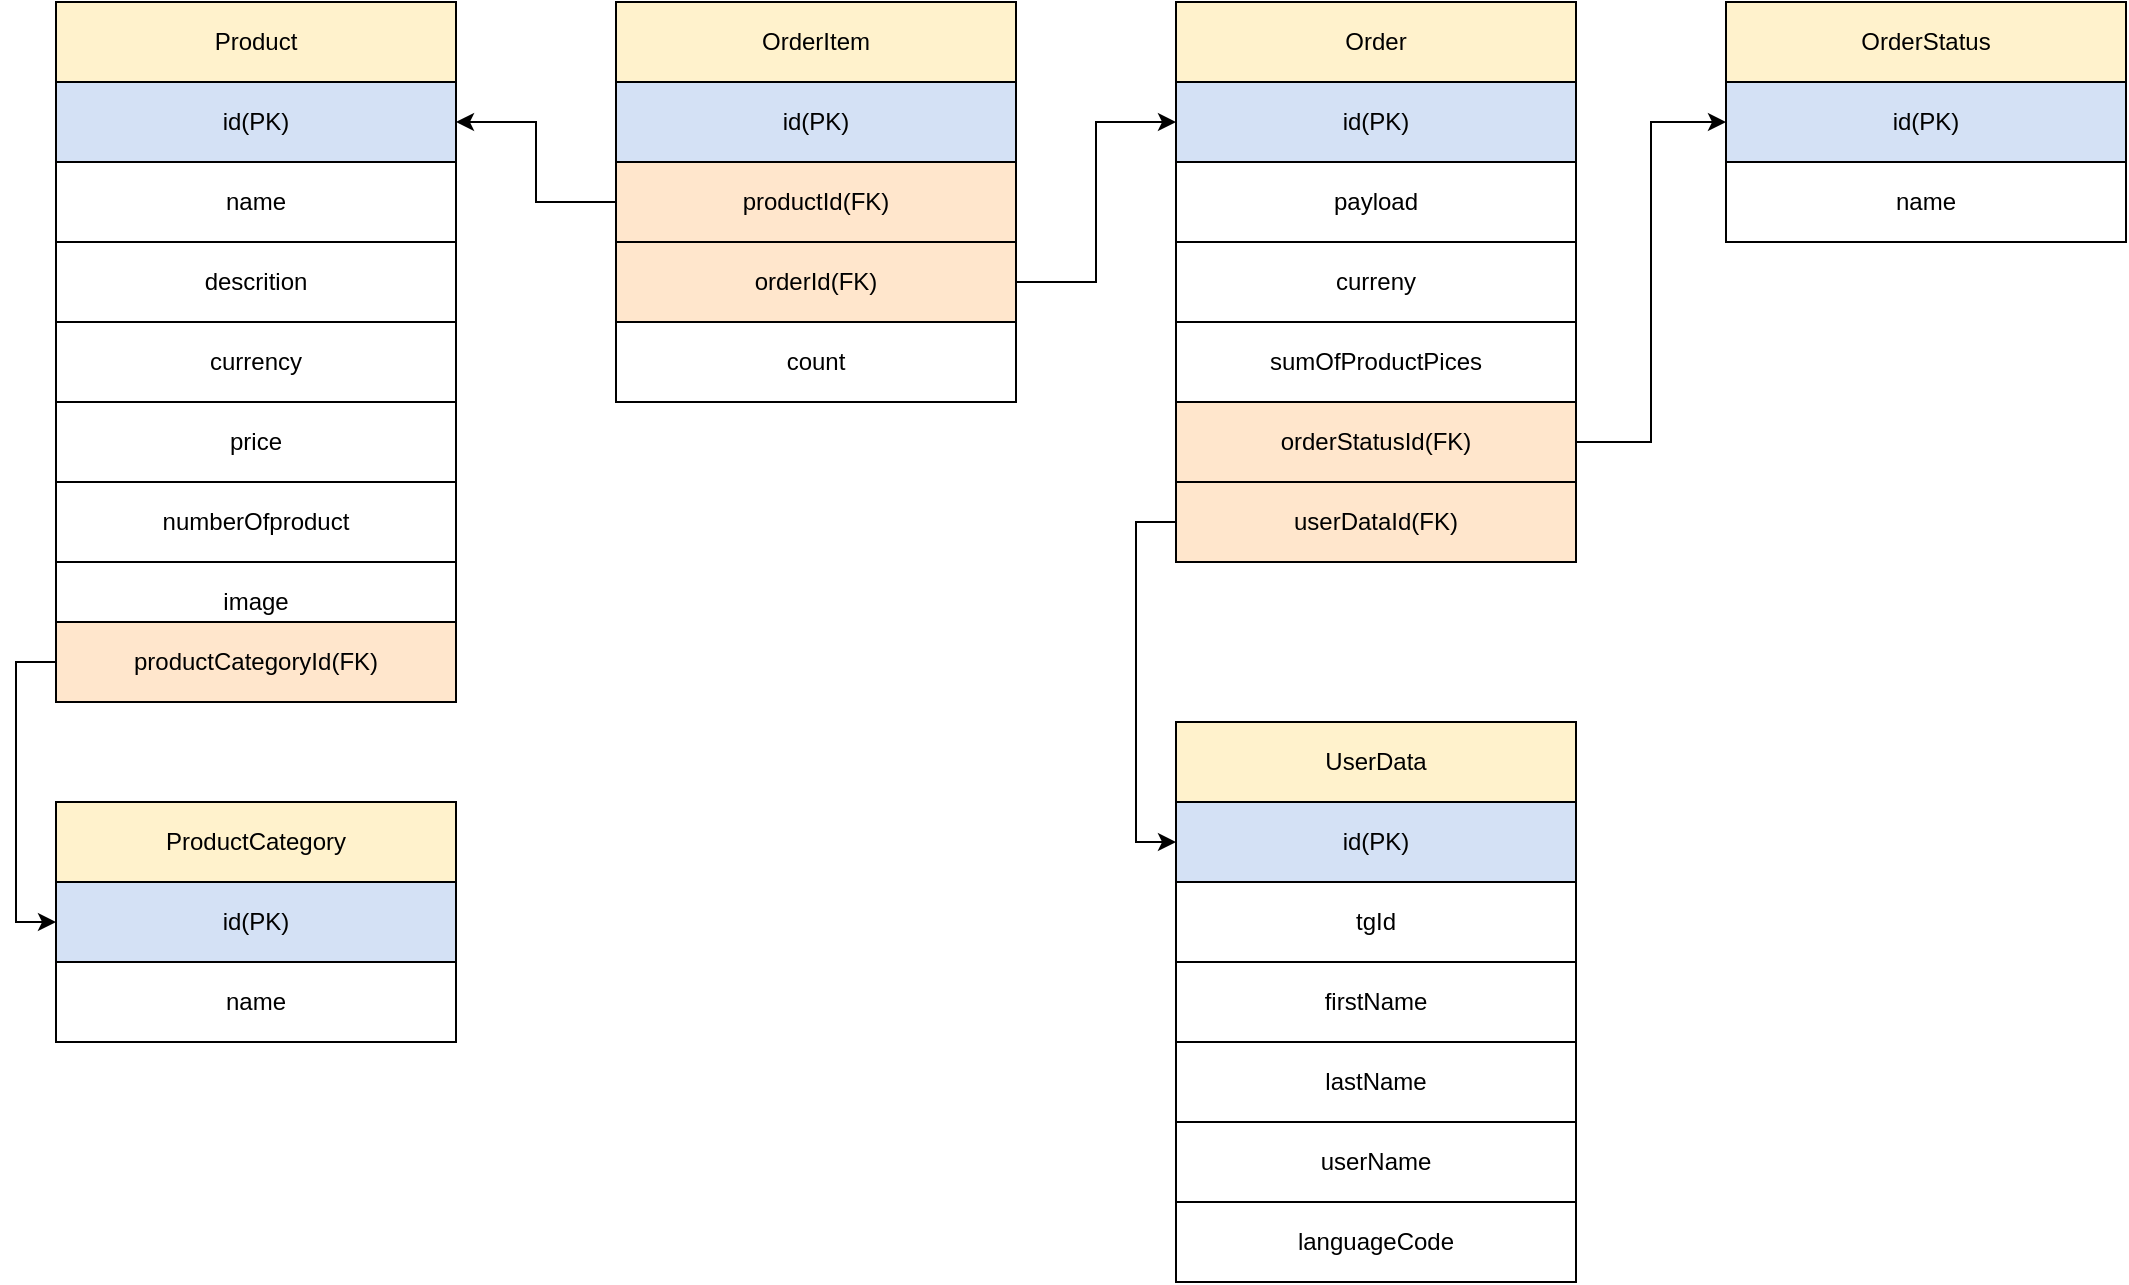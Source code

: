 <mxfile version="20.8.19" type="github">
  <diagram name="Page-1" id="R73OFLMjKzPA4KeDXCTo">
    <mxGraphModel dx="1613" dy="716" grid="1" gridSize="10" guides="1" tooltips="1" connect="1" arrows="1" fold="1" page="1" pageScale="1" pageWidth="850" pageHeight="1100" math="0" shadow="0">
      <root>
        <mxCell id="0" />
        <mxCell id="1" parent="0" />
        <mxCell id="cCmAPW35dpHP0z1-FLnx-1" value="Product" style="rounded=0;whiteSpace=wrap;html=1;fillColor=#FFF2CC;" vertex="1" parent="1">
          <mxGeometry x="240" y="160" width="200" height="40" as="geometry" />
        </mxCell>
        <mxCell id="cCmAPW35dpHP0z1-FLnx-2" value="id(PK)" style="rounded=0;whiteSpace=wrap;html=1;fillColor=#D4E1F5;" vertex="1" parent="1">
          <mxGeometry x="240" y="200" width="200" height="40" as="geometry" />
        </mxCell>
        <mxCell id="cCmAPW35dpHP0z1-FLnx-3" value="name" style="rounded=0;whiteSpace=wrap;html=1;" vertex="1" parent="1">
          <mxGeometry x="240" y="240" width="200" height="40" as="geometry" />
        </mxCell>
        <mxCell id="cCmAPW35dpHP0z1-FLnx-5" value="descrition" style="rounded=0;whiteSpace=wrap;html=1;" vertex="1" parent="1">
          <mxGeometry x="240" y="280" width="200" height="40" as="geometry" />
        </mxCell>
        <mxCell id="cCmAPW35dpHP0z1-FLnx-6" value="currency" style="rounded=0;whiteSpace=wrap;html=1;" vertex="1" parent="1">
          <mxGeometry x="240" y="320" width="200" height="40" as="geometry" />
        </mxCell>
        <mxCell id="cCmAPW35dpHP0z1-FLnx-8" value="price" style="rounded=0;whiteSpace=wrap;html=1;" vertex="1" parent="1">
          <mxGeometry x="240" y="360" width="200" height="40" as="geometry" />
        </mxCell>
        <mxCell id="cCmAPW35dpHP0z1-FLnx-9" value="image" style="rounded=0;whiteSpace=wrap;html=1;" vertex="1" parent="1">
          <mxGeometry x="240" y="440" width="200" height="40" as="geometry" />
        </mxCell>
        <mxCell id="cCmAPW35dpHP0z1-FLnx-10" value="OrderItem" style="rounded=0;whiteSpace=wrap;html=1;fillColor=#FFF2CC;" vertex="1" parent="1">
          <mxGeometry x="520" y="160" width="200" height="40" as="geometry" />
        </mxCell>
        <mxCell id="cCmAPW35dpHP0z1-FLnx-11" value="id(PK)" style="rounded=0;whiteSpace=wrap;html=1;fillColor=#D4E1F5;" vertex="1" parent="1">
          <mxGeometry x="520" y="200" width="200" height="40" as="geometry" />
        </mxCell>
        <mxCell id="cCmAPW35dpHP0z1-FLnx-41" style="edgeStyle=orthogonalEdgeStyle;rounded=0;orthogonalLoop=1;jettySize=auto;html=1;exitX=0;exitY=0.5;exitDx=0;exitDy=0;entryX=1;entryY=0.5;entryDx=0;entryDy=0;" edge="1" parent="1" source="cCmAPW35dpHP0z1-FLnx-12" target="cCmAPW35dpHP0z1-FLnx-2">
          <mxGeometry relative="1" as="geometry" />
        </mxCell>
        <mxCell id="cCmAPW35dpHP0z1-FLnx-12" value="productId(FK)" style="rounded=0;whiteSpace=wrap;html=1;fillColor=#FFE6CC;" vertex="1" parent="1">
          <mxGeometry x="520" y="240" width="200" height="40" as="geometry" />
        </mxCell>
        <mxCell id="cCmAPW35dpHP0z1-FLnx-42" style="edgeStyle=orthogonalEdgeStyle;rounded=0;orthogonalLoop=1;jettySize=auto;html=1;exitX=1;exitY=0.5;exitDx=0;exitDy=0;entryX=0;entryY=0.5;entryDx=0;entryDy=0;" edge="1" parent="1" source="cCmAPW35dpHP0z1-FLnx-13" target="cCmAPW35dpHP0z1-FLnx-18">
          <mxGeometry relative="1" as="geometry" />
        </mxCell>
        <mxCell id="cCmAPW35dpHP0z1-FLnx-13" value="orderId(FK)" style="rounded=0;whiteSpace=wrap;html=1;fillColor=#FFE6CC;" vertex="1" parent="1">
          <mxGeometry x="520" y="280" width="200" height="40" as="geometry" />
        </mxCell>
        <mxCell id="cCmAPW35dpHP0z1-FLnx-14" value="count" style="rounded=0;whiteSpace=wrap;html=1;" vertex="1" parent="1">
          <mxGeometry x="520" y="320" width="200" height="40" as="geometry" />
        </mxCell>
        <mxCell id="cCmAPW35dpHP0z1-FLnx-38" style="edgeStyle=orthogonalEdgeStyle;rounded=0;orthogonalLoop=1;jettySize=auto;html=1;exitX=0;exitY=0.5;exitDx=0;exitDy=0;entryX=0;entryY=0.5;entryDx=0;entryDy=0;" edge="1" parent="1" source="cCmAPW35dpHP0z1-FLnx-15" target="cCmAPW35dpHP0z1-FLnx-35">
          <mxGeometry relative="1" as="geometry" />
        </mxCell>
        <mxCell id="cCmAPW35dpHP0z1-FLnx-15" value="productCategoryId(FK)" style="rounded=0;whiteSpace=wrap;html=1;fillColor=#FFE6CC;" vertex="1" parent="1">
          <mxGeometry x="240" y="470" width="200" height="40" as="geometry" />
        </mxCell>
        <mxCell id="cCmAPW35dpHP0z1-FLnx-16" value="ProductCategory" style="rounded=0;whiteSpace=wrap;html=1;fillColor=#FFF2CC;" vertex="1" parent="1">
          <mxGeometry x="240" y="560" width="200" height="40" as="geometry" />
        </mxCell>
        <mxCell id="cCmAPW35dpHP0z1-FLnx-17" value="Order" style="rounded=0;whiteSpace=wrap;html=1;fillColor=#FFF2CC;" vertex="1" parent="1">
          <mxGeometry x="800" y="160" width="200" height="40" as="geometry" />
        </mxCell>
        <mxCell id="cCmAPW35dpHP0z1-FLnx-18" value="id(PK)" style="rounded=0;whiteSpace=wrap;html=1;fillColor=#D4E1F5;" vertex="1" parent="1">
          <mxGeometry x="800" y="200" width="200" height="40" as="geometry" />
        </mxCell>
        <mxCell id="cCmAPW35dpHP0z1-FLnx-19" value="payload" style="rounded=0;whiteSpace=wrap;html=1;" vertex="1" parent="1">
          <mxGeometry x="800" y="240" width="200" height="40" as="geometry" />
        </mxCell>
        <mxCell id="cCmAPW35dpHP0z1-FLnx-20" value="curreny" style="rounded=0;whiteSpace=wrap;html=1;" vertex="1" parent="1">
          <mxGeometry x="800" y="280" width="200" height="40" as="geometry" />
        </mxCell>
        <mxCell id="cCmAPW35dpHP0z1-FLnx-21" value="sumOfProductPices" style="rounded=0;whiteSpace=wrap;html=1;" vertex="1" parent="1">
          <mxGeometry x="800" y="320" width="200" height="40" as="geometry" />
        </mxCell>
        <mxCell id="cCmAPW35dpHP0z1-FLnx-43" style="edgeStyle=orthogonalEdgeStyle;rounded=0;orthogonalLoop=1;jettySize=auto;html=1;exitX=1;exitY=0.5;exitDx=0;exitDy=0;entryX=0;entryY=0.5;entryDx=0;entryDy=0;" edge="1" parent="1" source="cCmAPW35dpHP0z1-FLnx-22" target="cCmAPW35dpHP0z1-FLnx-32">
          <mxGeometry relative="1" as="geometry" />
        </mxCell>
        <mxCell id="cCmAPW35dpHP0z1-FLnx-22" value="orderStatusId(FK)" style="rounded=0;whiteSpace=wrap;html=1;fillColor=#FFE6CC;" vertex="1" parent="1">
          <mxGeometry x="800" y="360" width="200" height="40" as="geometry" />
        </mxCell>
        <mxCell id="cCmAPW35dpHP0z1-FLnx-40" style="edgeStyle=orthogonalEdgeStyle;rounded=0;orthogonalLoop=1;jettySize=auto;html=1;exitX=0;exitY=0.5;exitDx=0;exitDy=0;entryX=0;entryY=0.5;entryDx=0;entryDy=0;" edge="1" parent="1" source="cCmAPW35dpHP0z1-FLnx-23" target="cCmAPW35dpHP0z1-FLnx-25">
          <mxGeometry relative="1" as="geometry">
            <mxPoint x="750" y="488.0" as="targetPoint" />
          </mxGeometry>
        </mxCell>
        <mxCell id="cCmAPW35dpHP0z1-FLnx-23" value="userDataId(FK)" style="rounded=0;whiteSpace=wrap;html=1;fillColor=#FFE6CC;" vertex="1" parent="1">
          <mxGeometry x="800" y="400" width="200" height="40" as="geometry" />
        </mxCell>
        <mxCell id="cCmAPW35dpHP0z1-FLnx-24" value="UserData" style="rounded=0;whiteSpace=wrap;html=1;fillColor=#FFF2CC;" vertex="1" parent="1">
          <mxGeometry x="800" y="520" width="200" height="40" as="geometry" />
        </mxCell>
        <mxCell id="cCmAPW35dpHP0z1-FLnx-25" value="id(PK)" style="rounded=0;whiteSpace=wrap;html=1;fillColor=#D4E1F5;" vertex="1" parent="1">
          <mxGeometry x="800" y="560" width="200" height="40" as="geometry" />
        </mxCell>
        <mxCell id="cCmAPW35dpHP0z1-FLnx-26" value="tgId" style="rounded=0;whiteSpace=wrap;html=1;" vertex="1" parent="1">
          <mxGeometry x="800" y="600" width="200" height="40" as="geometry" />
        </mxCell>
        <mxCell id="cCmAPW35dpHP0z1-FLnx-27" value="firstName" style="rounded=0;whiteSpace=wrap;html=1;" vertex="1" parent="1">
          <mxGeometry x="800" y="640" width="200" height="40" as="geometry" />
        </mxCell>
        <mxCell id="cCmAPW35dpHP0z1-FLnx-28" value="lastName" style="rounded=0;whiteSpace=wrap;html=1;" vertex="1" parent="1">
          <mxGeometry x="800" y="680" width="200" height="40" as="geometry" />
        </mxCell>
        <mxCell id="cCmAPW35dpHP0z1-FLnx-29" value="userName" style="rounded=0;whiteSpace=wrap;html=1;" vertex="1" parent="1">
          <mxGeometry x="800" y="720" width="200" height="40" as="geometry" />
        </mxCell>
        <mxCell id="cCmAPW35dpHP0z1-FLnx-30" value="languageCode" style="rounded=0;whiteSpace=wrap;html=1;" vertex="1" parent="1">
          <mxGeometry x="800" y="760" width="200" height="40" as="geometry" />
        </mxCell>
        <mxCell id="cCmAPW35dpHP0z1-FLnx-31" value="OrderStatus" style="rounded=0;whiteSpace=wrap;html=1;fillColor=#FFF2CC;" vertex="1" parent="1">
          <mxGeometry x="1075" y="160" width="200" height="40" as="geometry" />
        </mxCell>
        <mxCell id="cCmAPW35dpHP0z1-FLnx-32" value="id(PK)" style="rounded=0;whiteSpace=wrap;html=1;fillColor=#D4E1F5;" vertex="1" parent="1">
          <mxGeometry x="1075" y="200" width="200" height="40" as="geometry" />
        </mxCell>
        <mxCell id="cCmAPW35dpHP0z1-FLnx-33" value="name" style="rounded=0;whiteSpace=wrap;html=1;" vertex="1" parent="1">
          <mxGeometry x="1075" y="240" width="200" height="40" as="geometry" />
        </mxCell>
        <mxCell id="cCmAPW35dpHP0z1-FLnx-34" value="numberOfproduct" style="rounded=0;whiteSpace=wrap;html=1;" vertex="1" parent="1">
          <mxGeometry x="240" y="400" width="200" height="40" as="geometry" />
        </mxCell>
        <mxCell id="cCmAPW35dpHP0z1-FLnx-35" value="id(PK)" style="rounded=0;whiteSpace=wrap;html=1;fillColor=#D4E1F5;" vertex="1" parent="1">
          <mxGeometry x="240" y="600" width="200" height="40" as="geometry" />
        </mxCell>
        <mxCell id="cCmAPW35dpHP0z1-FLnx-36" value="name" style="rounded=0;whiteSpace=wrap;html=1;" vertex="1" parent="1">
          <mxGeometry x="240" y="640" width="200" height="40" as="geometry" />
        </mxCell>
      </root>
    </mxGraphModel>
  </diagram>
</mxfile>
